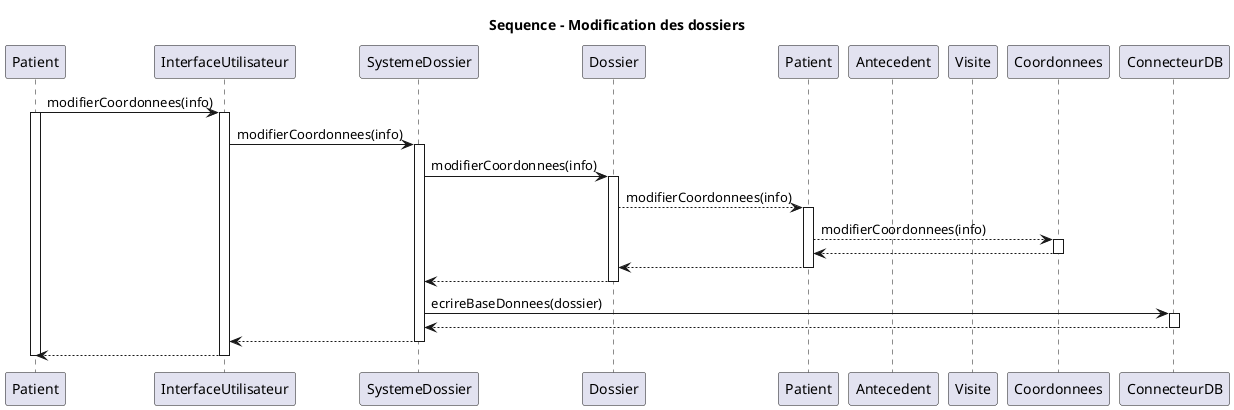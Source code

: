 @startuml sequenceModificationPatient

title Sequence - Modification des dossiers

participant Patient as M
participant InterfaceUtilisateur as U
participant SystemeDossier as S
participant Dossier as D
participant Patient as P
participant Antecedent as A
participant Visite as V
participant Coordonnees as C
participant ConnecteurDB as DB


M -> U: modifierCoordonnees(info)
activate M
activate U
U -> S: modifierCoordonnees(info)
activate S
S -> D: modifierCoordonnees(info)
activate D
D --> P: modifierCoordonnees(info)
activate P
P --> C: modifierCoordonnees(info)
activate C
C --> P
deactivate C
P --> D
deactivate P
D --> S
deactivate D
S -> DB: ecrireBaseDonnees(dossier)
activate DB
DB --> S
deactivate DB
S --> U
deactivate S
U --> M
deactivate U
deactivate M

@enduml
